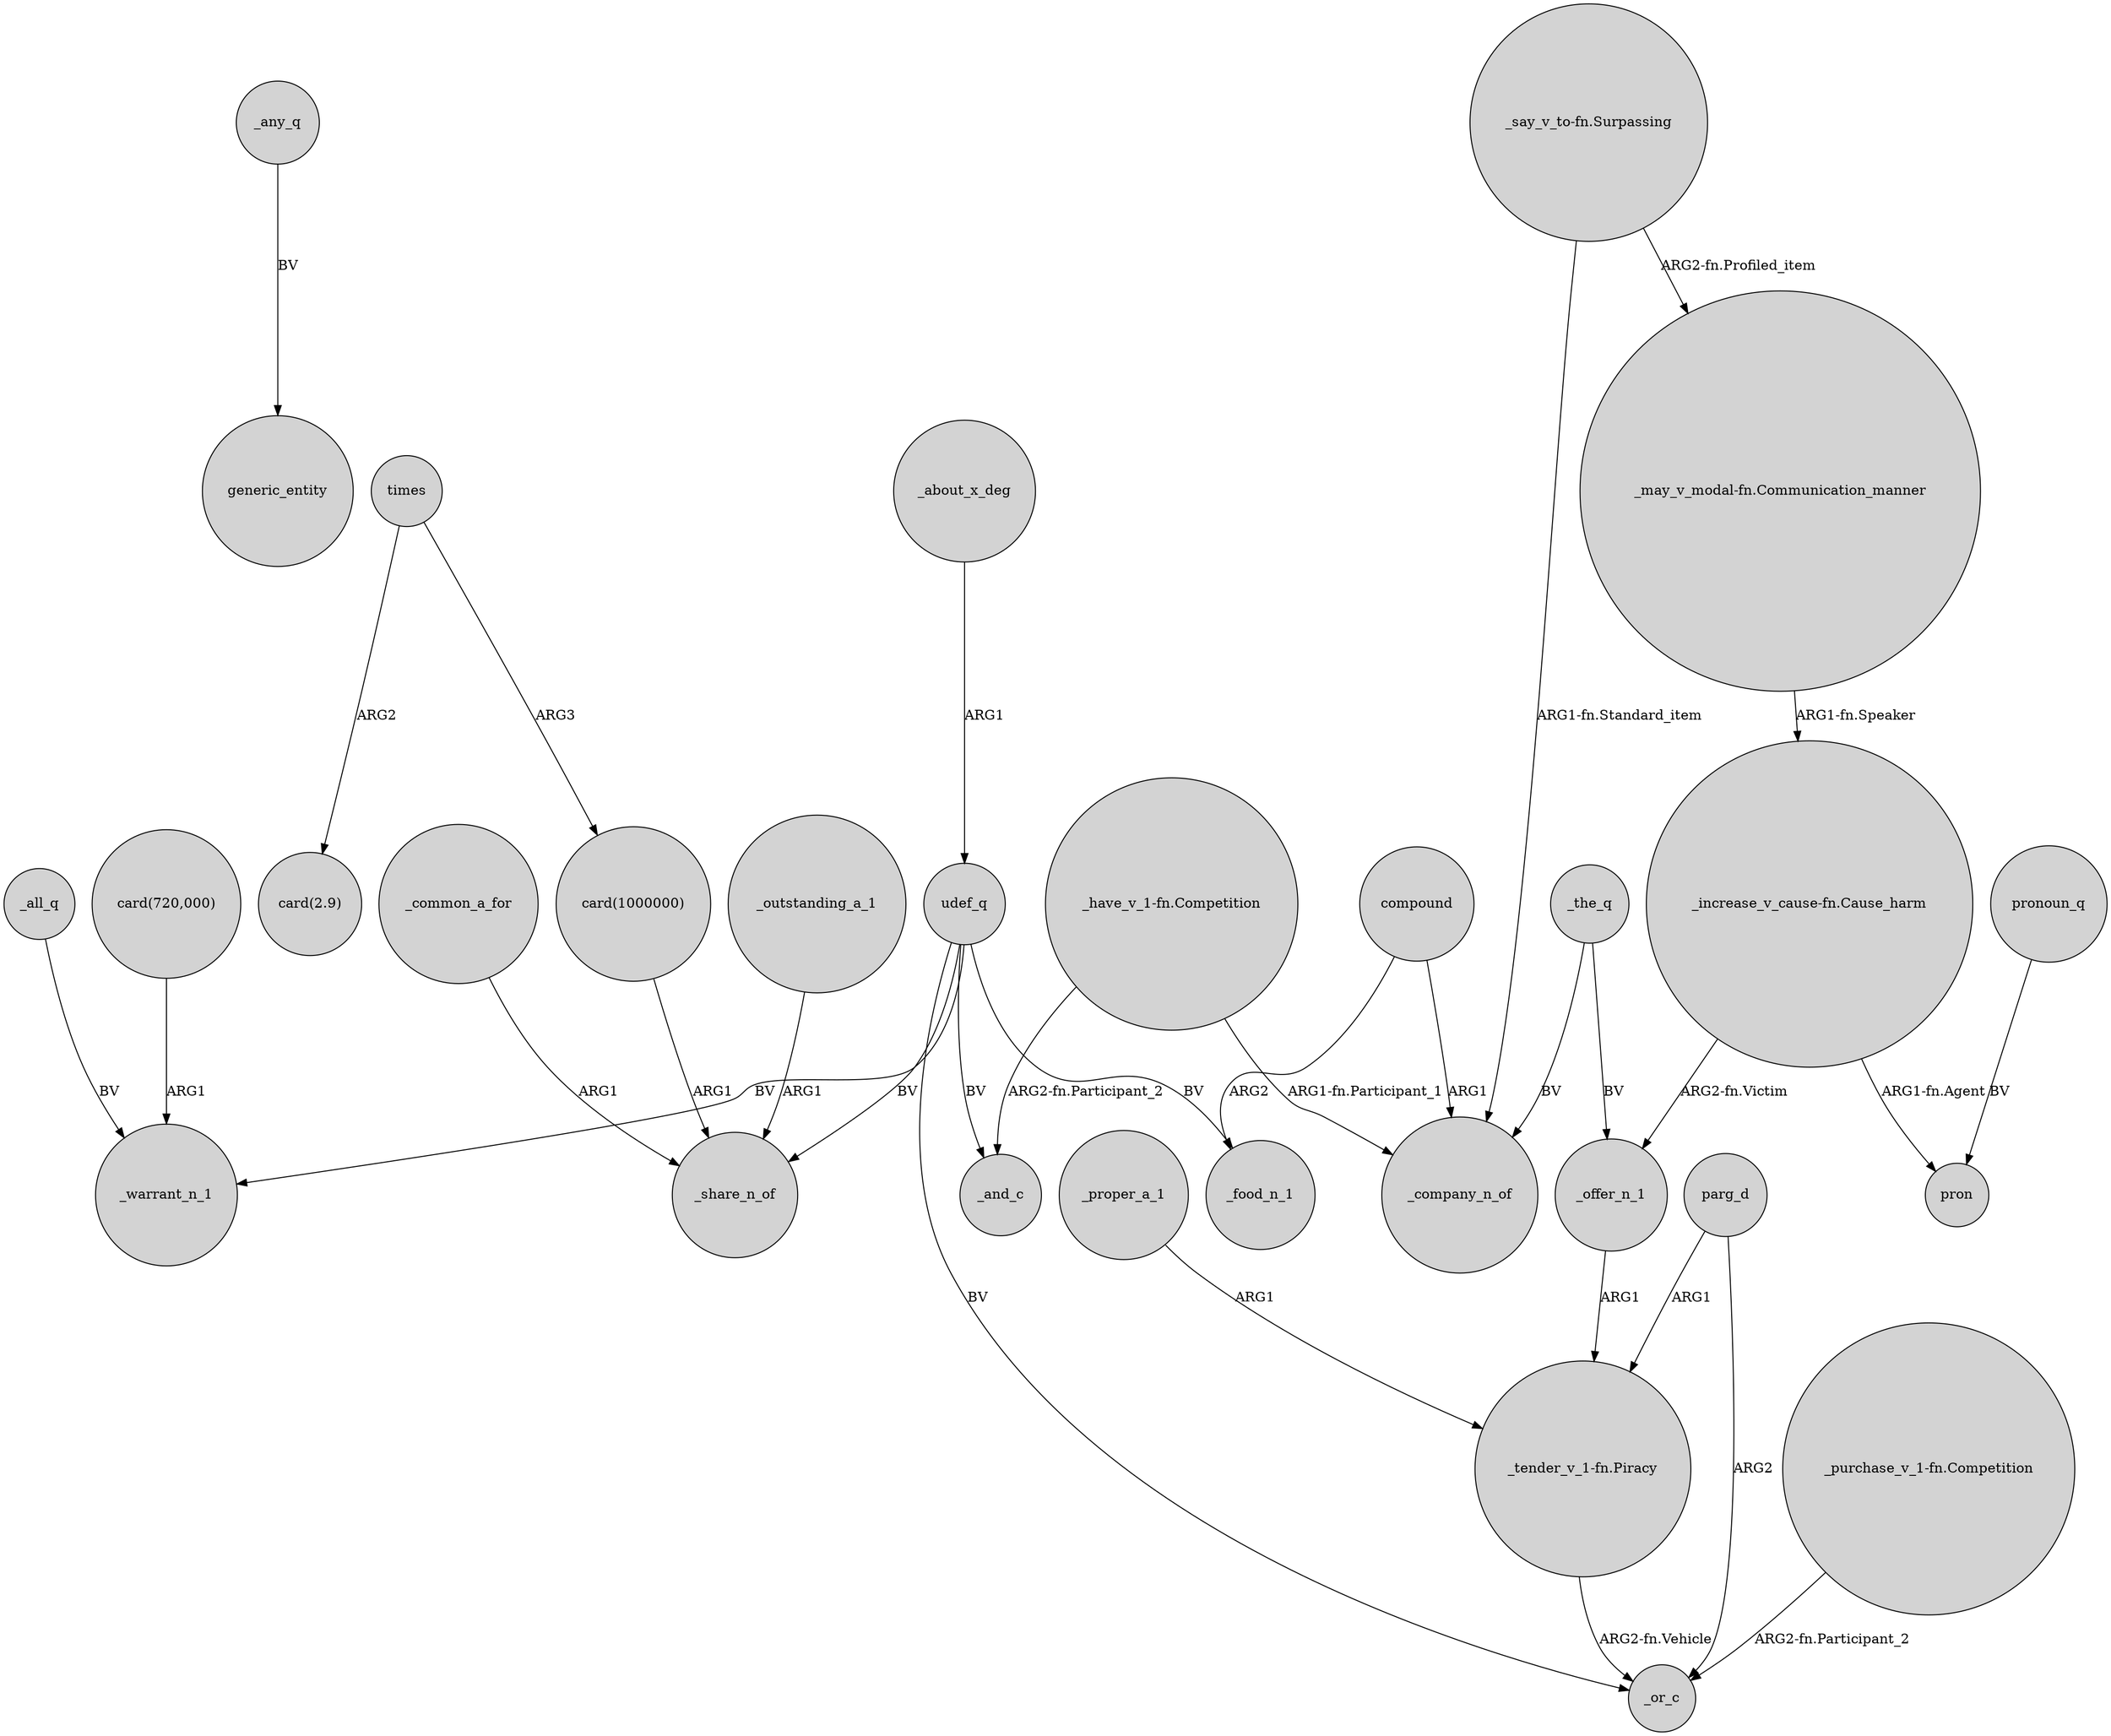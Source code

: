 digraph {
	node [shape=circle style=filled]
	_any_q -> generic_entity [label=BV]
	"card(720,000)" -> _warrant_n_1 [label=ARG1]
	_all_q -> _warrant_n_1 [label=BV]
	"_increase_v_cause-fn.Cause_harm" -> pron [label="ARG1-fn.Agent"]
	"_say_v_to-fn.Surpassing" -> _company_n_of [label="ARG1-fn.Standard_item"]
	times -> "card(1000000)" [label=ARG3]
	_common_a_for -> _share_n_of [label=ARG1]
	compound -> _company_n_of [label=ARG1]
	parg_d -> _or_c [label=ARG2]
	parg_d -> "_tender_v_1-fn.Piracy" [label=ARG1]
	"_increase_v_cause-fn.Cause_harm" -> _offer_n_1 [label="ARG2-fn.Victim"]
	udef_q -> _and_c [label=BV]
	"_purchase_v_1-fn.Competition" -> _or_c [label="ARG2-fn.Participant_2"]
	_about_x_deg -> udef_q [label=ARG1]
	times -> "card(2.9)" [label=ARG2]
	udef_q -> _or_c [label=BV]
	_outstanding_a_1 -> _share_n_of [label=ARG1]
	pronoun_q -> pron [label=BV]
	"_may_v_modal-fn.Communication_manner" -> "_increase_v_cause-fn.Cause_harm" [label="ARG1-fn.Speaker"]
	_proper_a_1 -> "_tender_v_1-fn.Piracy" [label=ARG1]
	"_have_v_1-fn.Competition" -> _and_c [label="ARG2-fn.Participant_2"]
	compound -> _food_n_1 [label=ARG2]
	udef_q -> _share_n_of [label=BV]
	udef_q -> _food_n_1 [label=BV]
	udef_q -> _warrant_n_1 [label=BV]
	_the_q -> _offer_n_1 [label=BV]
	_offer_n_1 -> "_tender_v_1-fn.Piracy" [label=ARG1]
	"card(1000000)" -> _share_n_of [label=ARG1]
	"_have_v_1-fn.Competition" -> _company_n_of [label="ARG1-fn.Participant_1"]
	"_say_v_to-fn.Surpassing" -> "_may_v_modal-fn.Communication_manner" [label="ARG2-fn.Profiled_item"]
	"_tender_v_1-fn.Piracy" -> _or_c [label="ARG2-fn.Vehicle"]
	_the_q -> _company_n_of [label=BV]
}
